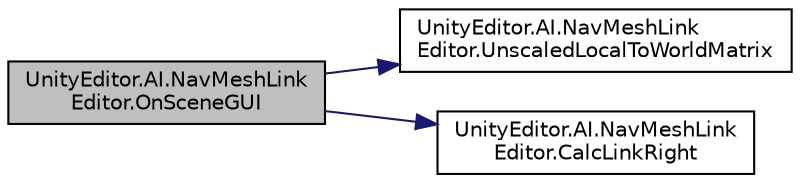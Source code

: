 digraph "UnityEditor.AI.NavMeshLinkEditor.OnSceneGUI"
{
 // LATEX_PDF_SIZE
  edge [fontname="Helvetica",fontsize="10",labelfontname="Helvetica",labelfontsize="10"];
  node [fontname="Helvetica",fontsize="10",shape=record];
  rankdir="LR";
  Node14 [label="UnityEditor.AI.NavMeshLink\lEditor.OnSceneGUI",height=0.2,width=0.4,color="black", fillcolor="grey75", style="filled", fontcolor="black",tooltip=" "];
  Node14 -> Node15 [color="midnightblue",fontsize="10",style="solid",fontname="Helvetica"];
  Node15 [label="UnityEditor.AI.NavMeshLink\lEditor.UnscaledLocalToWorldMatrix",height=0.2,width=0.4,color="black", fillcolor="white", style="filled",URL="$class_unity_editor_1_1_a_i_1_1_nav_mesh_link_editor.html#a5e3d7106e4931c7d028fe3b11dad796e",tooltip=" "];
  Node14 -> Node16 [color="midnightblue",fontsize="10",style="solid",fontname="Helvetica"];
  Node16 [label="UnityEditor.AI.NavMeshLink\lEditor.CalcLinkRight",height=0.2,width=0.4,color="black", fillcolor="white", style="filled",URL="$class_unity_editor_1_1_a_i_1_1_nav_mesh_link_editor.html#a9dc4eba6016abcfc236fe0d2dffbbf41",tooltip=" "];
}

